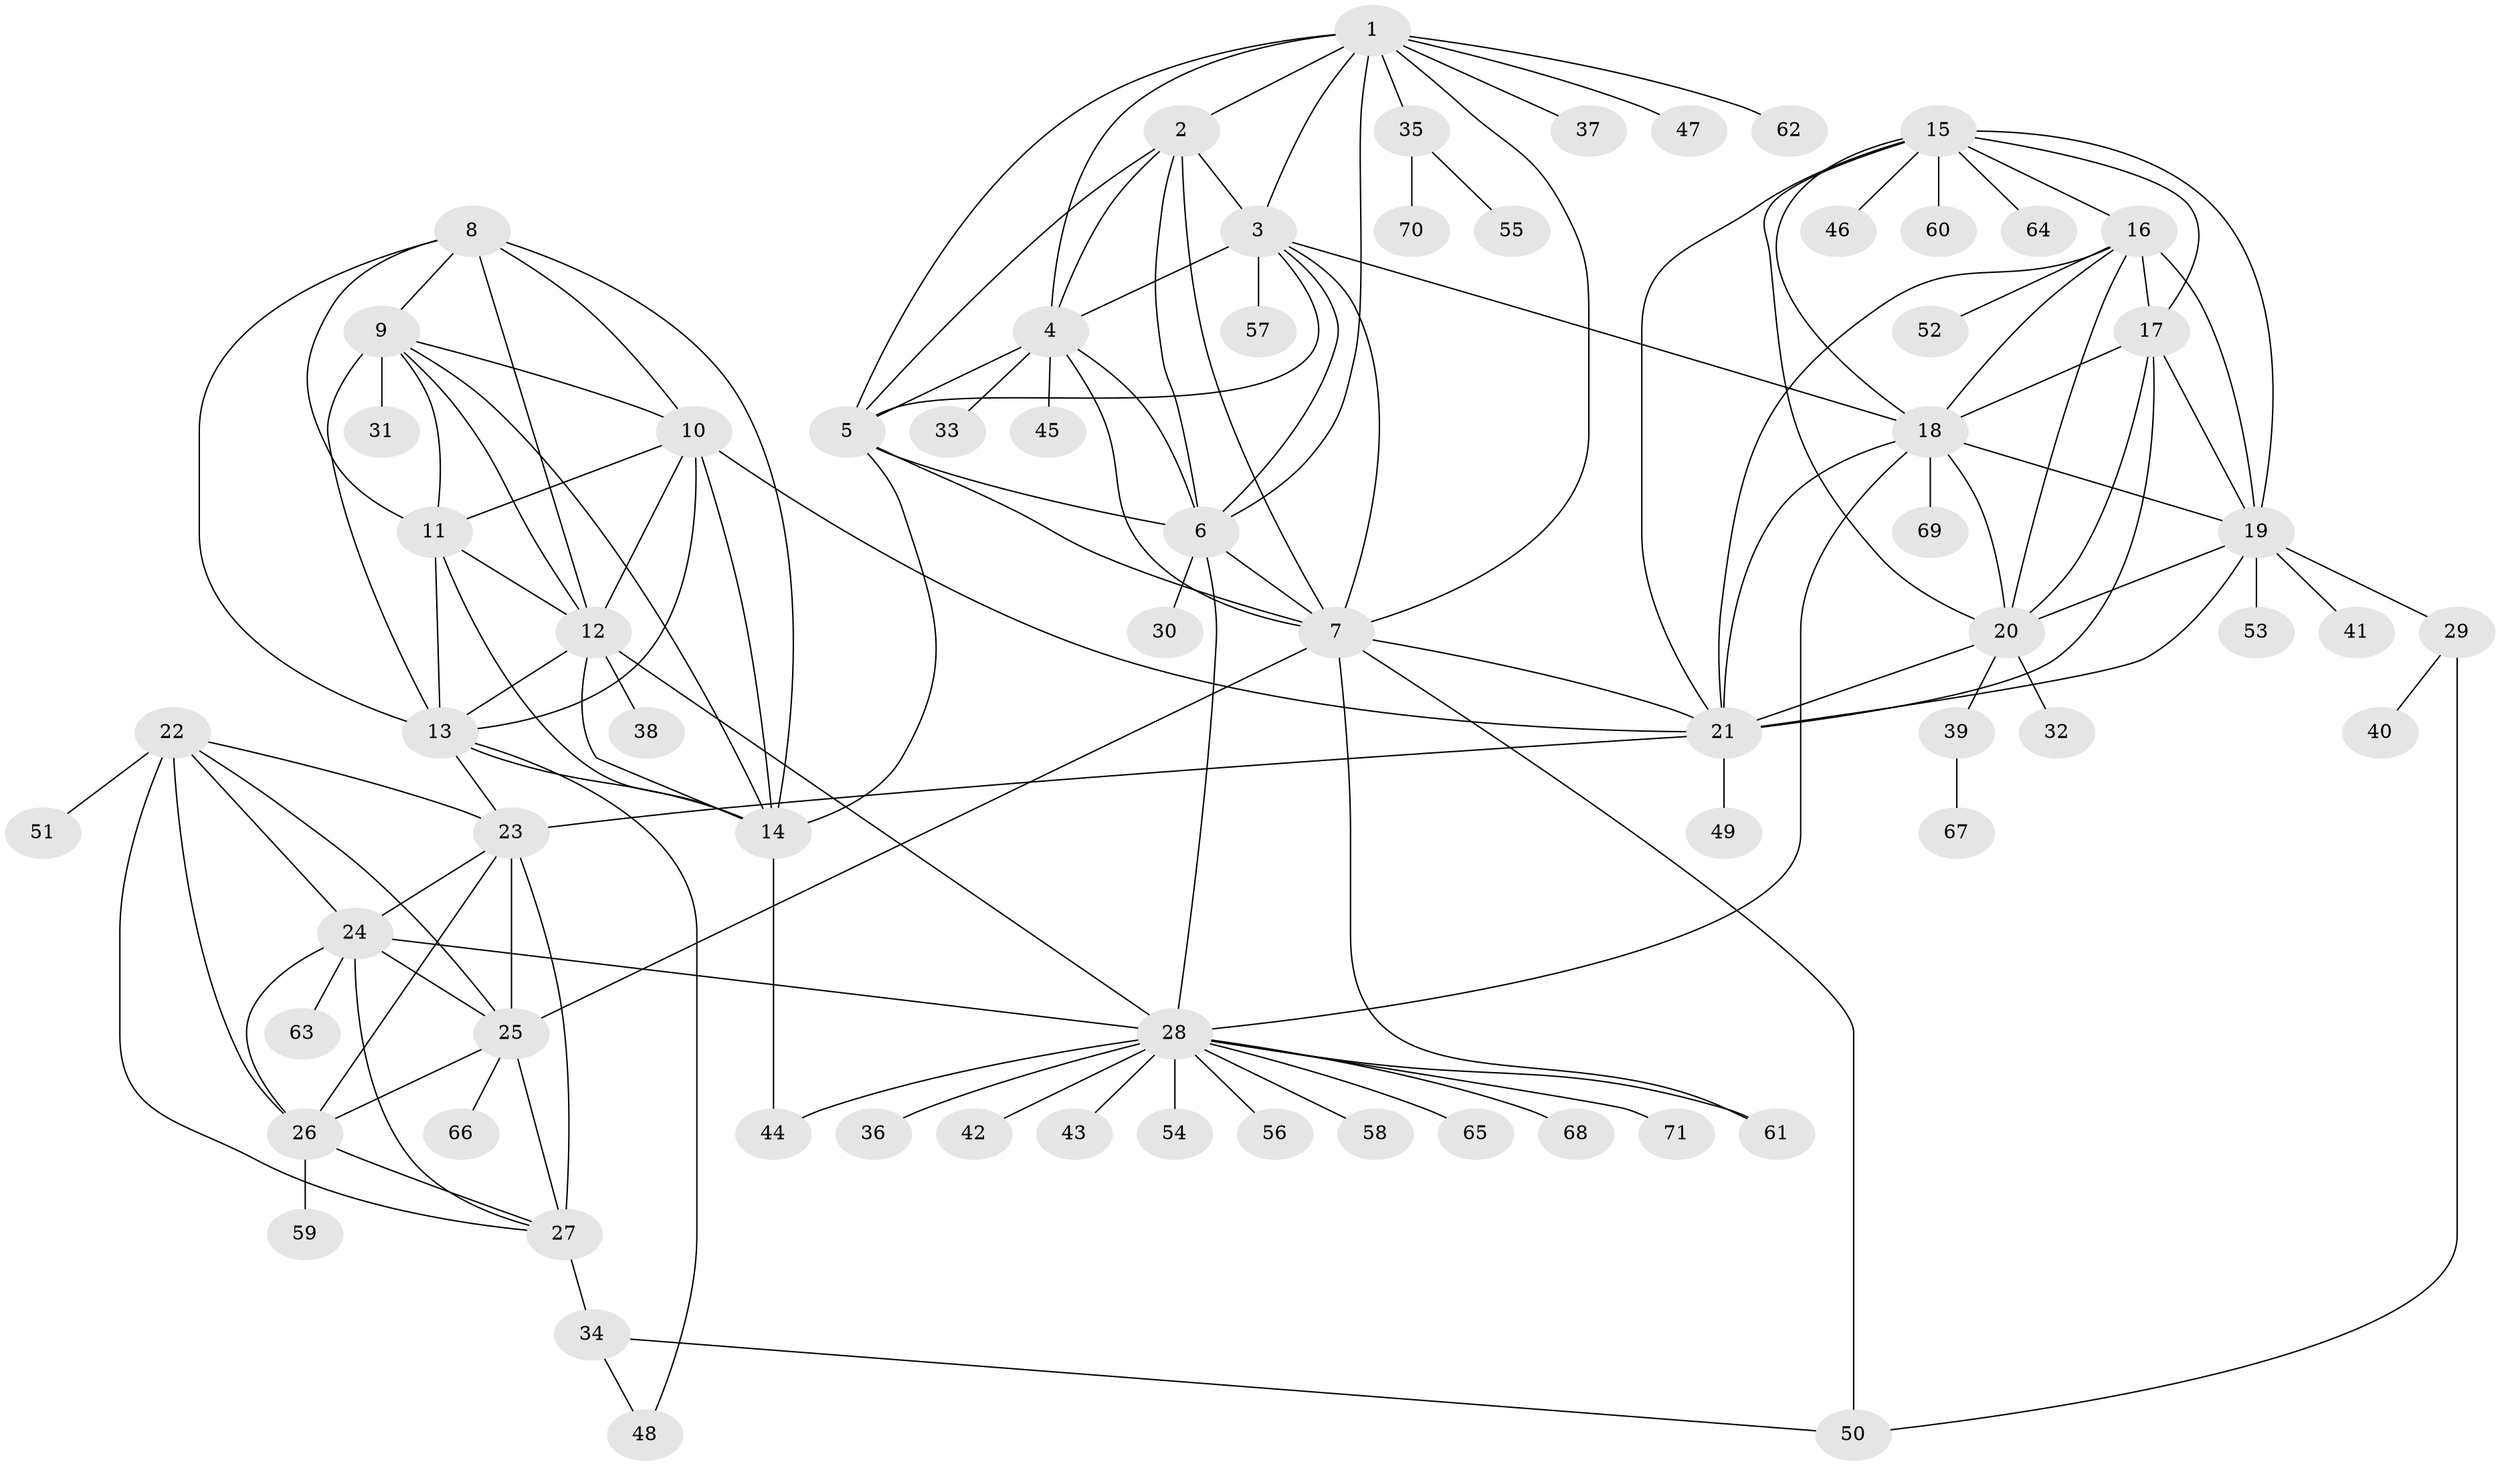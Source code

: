 // original degree distribution, {11: 0.02112676056338028, 9: 0.07042253521126761, 8: 0.02112676056338028, 13: 0.014084507042253521, 10: 0.07042253521126761, 7: 0.04929577464788732, 3: 0.02112676056338028, 1: 0.5985915492957746, 2: 0.1267605633802817, 4: 0.007042253521126761}
// Generated by graph-tools (version 1.1) at 2025/37/03/09/25 02:37:11]
// undirected, 71 vertices, 137 edges
graph export_dot {
graph [start="1"]
  node [color=gray90,style=filled];
  1;
  2;
  3;
  4;
  5;
  6;
  7;
  8;
  9;
  10;
  11;
  12;
  13;
  14;
  15;
  16;
  17;
  18;
  19;
  20;
  21;
  22;
  23;
  24;
  25;
  26;
  27;
  28;
  29;
  30;
  31;
  32;
  33;
  34;
  35;
  36;
  37;
  38;
  39;
  40;
  41;
  42;
  43;
  44;
  45;
  46;
  47;
  48;
  49;
  50;
  51;
  52;
  53;
  54;
  55;
  56;
  57;
  58;
  59;
  60;
  61;
  62;
  63;
  64;
  65;
  66;
  67;
  68;
  69;
  70;
  71;
  1 -- 2 [weight=1.0];
  1 -- 3 [weight=1.0];
  1 -- 4 [weight=1.0];
  1 -- 5 [weight=1.0];
  1 -- 6 [weight=1.0];
  1 -- 7 [weight=1.0];
  1 -- 35 [weight=1.0];
  1 -- 37 [weight=1.0];
  1 -- 47 [weight=1.0];
  1 -- 62 [weight=1.0];
  2 -- 3 [weight=1.0];
  2 -- 4 [weight=1.0];
  2 -- 5 [weight=1.0];
  2 -- 6 [weight=1.0];
  2 -- 7 [weight=3.0];
  3 -- 4 [weight=1.0];
  3 -- 5 [weight=1.0];
  3 -- 6 [weight=1.0];
  3 -- 7 [weight=1.0];
  3 -- 18 [weight=1.0];
  3 -- 57 [weight=1.0];
  4 -- 5 [weight=1.0];
  4 -- 6 [weight=1.0];
  4 -- 7 [weight=1.0];
  4 -- 33 [weight=3.0];
  4 -- 45 [weight=1.0];
  5 -- 6 [weight=1.0];
  5 -- 7 [weight=1.0];
  5 -- 14 [weight=1.0];
  6 -- 7 [weight=1.0];
  6 -- 28 [weight=1.0];
  6 -- 30 [weight=5.0];
  7 -- 21 [weight=1.0];
  7 -- 25 [weight=1.0];
  7 -- 50 [weight=1.0];
  7 -- 61 [weight=1.0];
  8 -- 9 [weight=1.0];
  8 -- 10 [weight=1.0];
  8 -- 11 [weight=1.0];
  8 -- 12 [weight=1.0];
  8 -- 13 [weight=1.0];
  8 -- 14 [weight=1.0];
  9 -- 10 [weight=1.0];
  9 -- 11 [weight=1.0];
  9 -- 12 [weight=1.0];
  9 -- 13 [weight=1.0];
  9 -- 14 [weight=1.0];
  9 -- 31 [weight=6.0];
  10 -- 11 [weight=3.0];
  10 -- 12 [weight=1.0];
  10 -- 13 [weight=1.0];
  10 -- 14 [weight=1.0];
  10 -- 21 [weight=1.0];
  11 -- 12 [weight=1.0];
  11 -- 13 [weight=1.0];
  11 -- 14 [weight=1.0];
  12 -- 13 [weight=1.0];
  12 -- 14 [weight=1.0];
  12 -- 28 [weight=1.0];
  12 -- 38 [weight=2.0];
  13 -- 14 [weight=1.0];
  13 -- 23 [weight=1.0];
  13 -- 48 [weight=1.0];
  14 -- 44 [weight=2.0];
  15 -- 16 [weight=1.0];
  15 -- 17 [weight=1.0];
  15 -- 18 [weight=1.0];
  15 -- 19 [weight=1.0];
  15 -- 20 [weight=1.0];
  15 -- 21 [weight=1.0];
  15 -- 46 [weight=1.0];
  15 -- 60 [weight=1.0];
  15 -- 64 [weight=1.0];
  16 -- 17 [weight=1.0];
  16 -- 18 [weight=1.0];
  16 -- 19 [weight=1.0];
  16 -- 20 [weight=1.0];
  16 -- 21 [weight=1.0];
  16 -- 52 [weight=1.0];
  17 -- 18 [weight=1.0];
  17 -- 19 [weight=1.0];
  17 -- 20 [weight=1.0];
  17 -- 21 [weight=1.0];
  18 -- 19 [weight=1.0];
  18 -- 20 [weight=1.0];
  18 -- 21 [weight=1.0];
  18 -- 28 [weight=1.0];
  18 -- 69 [weight=1.0];
  19 -- 20 [weight=1.0];
  19 -- 21 [weight=1.0];
  19 -- 29 [weight=1.0];
  19 -- 41 [weight=1.0];
  19 -- 53 [weight=1.0];
  20 -- 21 [weight=2.0];
  20 -- 32 [weight=1.0];
  20 -- 39 [weight=1.0];
  21 -- 23 [weight=1.0];
  21 -- 49 [weight=1.0];
  22 -- 23 [weight=2.0];
  22 -- 24 [weight=1.0];
  22 -- 25 [weight=1.0];
  22 -- 26 [weight=1.0];
  22 -- 27 [weight=1.0];
  22 -- 51 [weight=3.0];
  23 -- 24 [weight=2.0];
  23 -- 25 [weight=2.0];
  23 -- 26 [weight=3.0];
  23 -- 27 [weight=2.0];
  24 -- 25 [weight=1.0];
  24 -- 26 [weight=1.0];
  24 -- 27 [weight=1.0];
  24 -- 28 [weight=1.0];
  24 -- 63 [weight=1.0];
  25 -- 26 [weight=1.0];
  25 -- 27 [weight=1.0];
  25 -- 66 [weight=1.0];
  26 -- 27 [weight=1.0];
  26 -- 59 [weight=1.0];
  27 -- 34 [weight=2.0];
  28 -- 36 [weight=1.0];
  28 -- 42 [weight=4.0];
  28 -- 43 [weight=1.0];
  28 -- 44 [weight=1.0];
  28 -- 54 [weight=2.0];
  28 -- 56 [weight=1.0];
  28 -- 58 [weight=1.0];
  28 -- 61 [weight=1.0];
  28 -- 65 [weight=1.0];
  28 -- 68 [weight=1.0];
  28 -- 71 [weight=1.0];
  29 -- 40 [weight=1.0];
  29 -- 50 [weight=1.0];
  34 -- 48 [weight=1.0];
  34 -- 50 [weight=1.0];
  35 -- 55 [weight=1.0];
  35 -- 70 [weight=1.0];
  39 -- 67 [weight=1.0];
}
